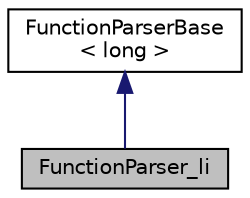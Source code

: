 digraph "FunctionParser_li"
{
 // LATEX_PDF_SIZE
  edge [fontname="Helvetica",fontsize="10",labelfontname="Helvetica",labelfontsize="10"];
  node [fontname="Helvetica",fontsize="10",shape=record];
  Node1 [label="FunctionParser_li",height=0.2,width=0.4,color="black", fillcolor="grey75", style="filled", fontcolor="black",tooltip=" "];
  Node2 -> Node1 [dir="back",color="midnightblue",fontsize="10",style="solid"];
  Node2 [label="FunctionParserBase\l\< long \>",height=0.2,width=0.4,color="black", fillcolor="white", style="filled",URL="$classFunctionParserBase.html",tooltip=" "];
}
